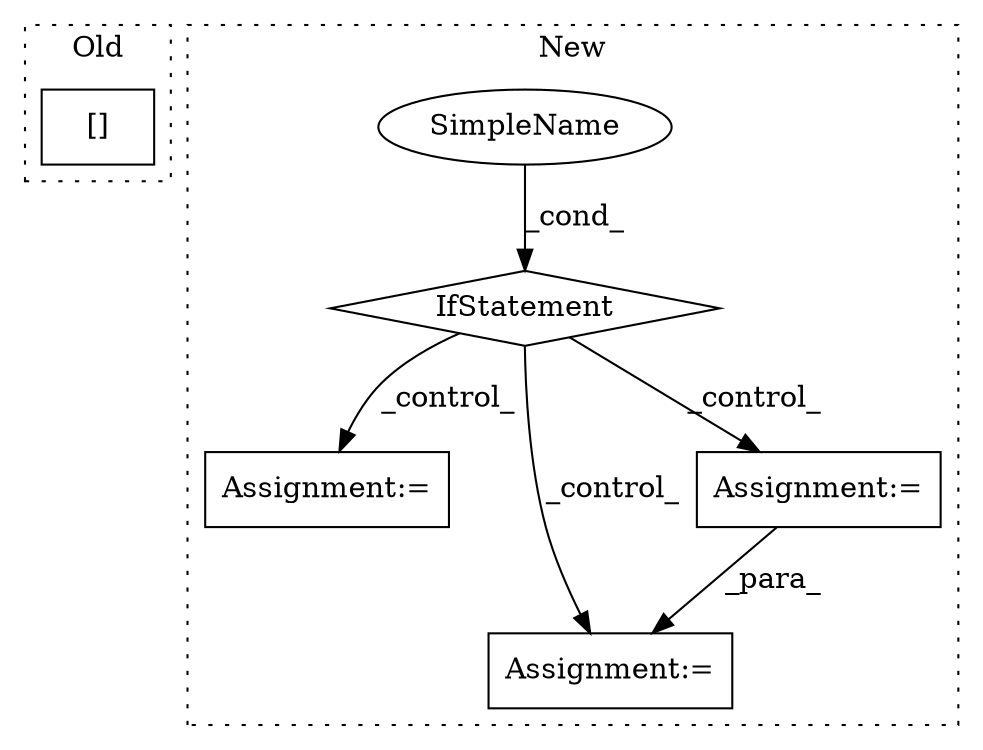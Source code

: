 digraph G {
subgraph cluster0 {
1 [label="[]" a="2" s="6157,6175" l="8,1" shape="box"];
label = "Old";
style="dotted";
}
subgraph cluster1 {
2 [label="IfStatement" a="25" s="6343,6380" l="8,2" shape="diamond"];
3 [label="Assignment:=" a="7" s="6398" l="1" shape="box"];
4 [label="SimpleName" a="42" s="" l="" shape="ellipse"];
5 [label="Assignment:=" a="7" s="6574" l="14" shape="box"];
6 [label="Assignment:=" a="7" s="6696" l="53" shape="box"];
label = "New";
style="dotted";
}
2 -> 6 [label="_control_"];
2 -> 5 [label="_control_"];
2 -> 3 [label="_control_"];
4 -> 2 [label="_cond_"];
6 -> 5 [label="_para_"];
}